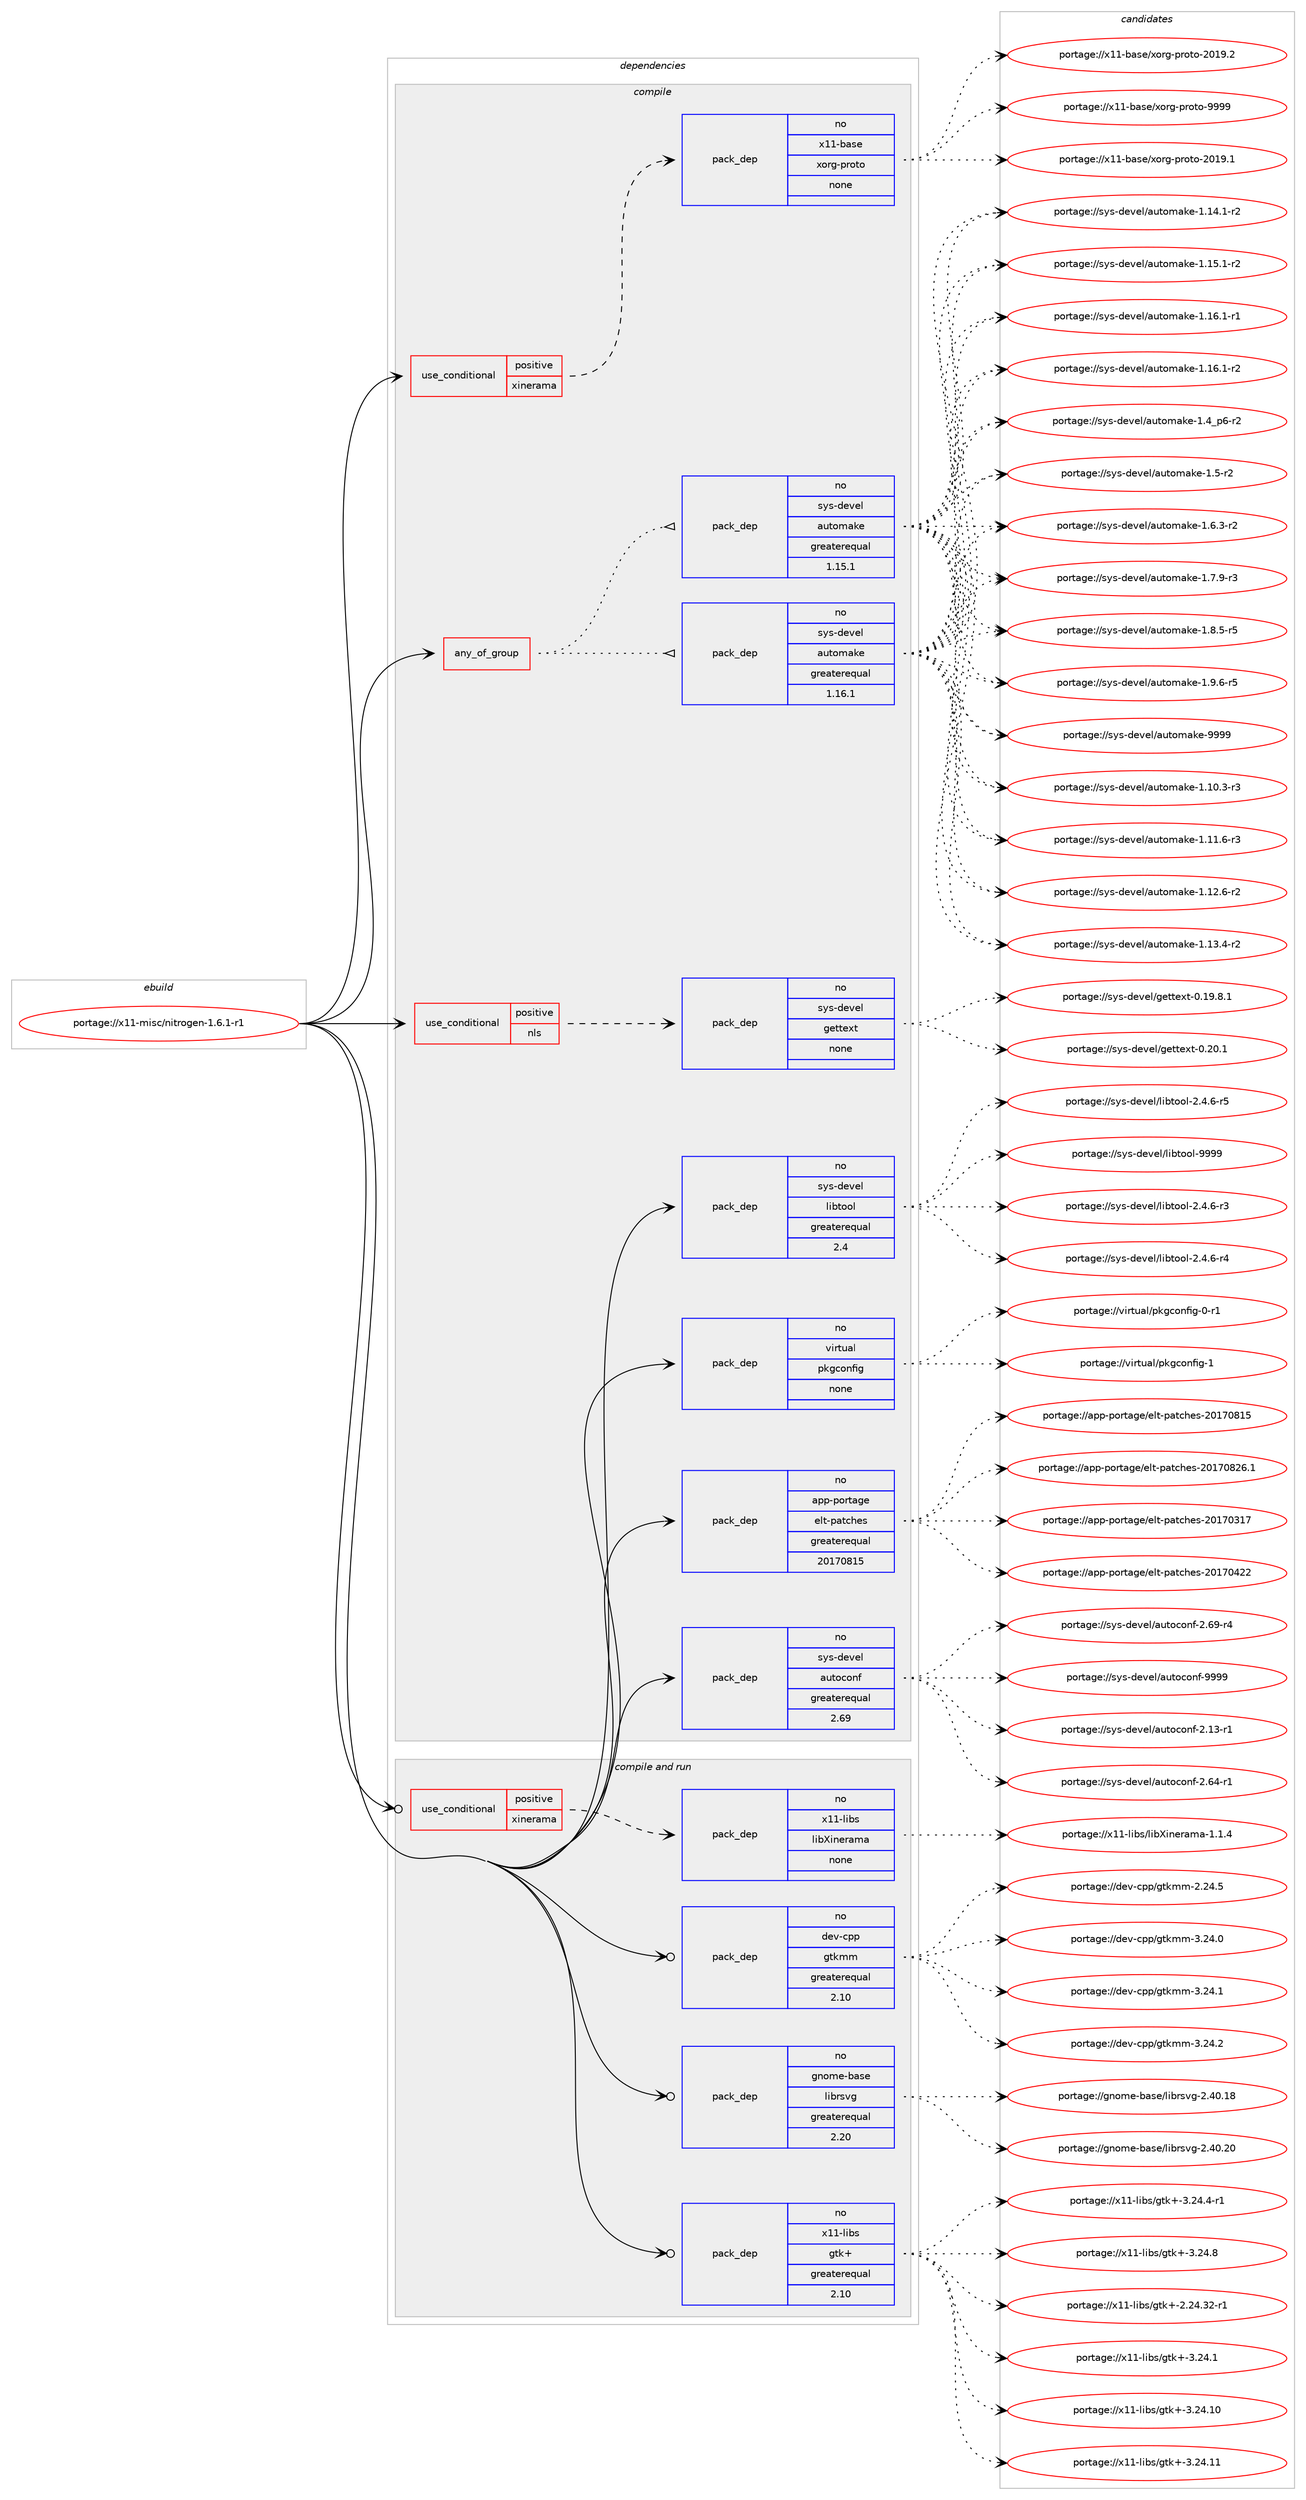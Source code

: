 digraph prolog {

# *************
# Graph options
# *************

newrank=true;
concentrate=true;
compound=true;
graph [rankdir=LR,fontname=Helvetica,fontsize=10,ranksep=1.5];#, ranksep=2.5, nodesep=0.2];
edge  [arrowhead=vee];
node  [fontname=Helvetica,fontsize=10];

# **********
# The ebuild
# **********

subgraph cluster_leftcol {
color=gray;
rank=same;
label=<<i>ebuild</i>>;
id [label="portage://x11-misc/nitrogen-1.6.1-r1", color=red, width=4, href="../x11-misc/nitrogen-1.6.1-r1.svg"];
}

# ****************
# The dependencies
# ****************

subgraph cluster_midcol {
color=gray;
label=<<i>dependencies</i>>;
subgraph cluster_compile {
fillcolor="#eeeeee";
style=filled;
label=<<i>compile</i>>;
subgraph any7877 {
dependency453195 [label=<<TABLE BORDER="0" CELLBORDER="1" CELLSPACING="0" CELLPADDING="4"><TR><TD CELLPADDING="10">any_of_group</TD></TR></TABLE>>, shape=none, color=red];subgraph pack336601 {
dependency453196 [label=<<TABLE BORDER="0" CELLBORDER="1" CELLSPACING="0" CELLPADDING="4" WIDTH="220"><TR><TD ROWSPAN="6" CELLPADDING="30">pack_dep</TD></TR><TR><TD WIDTH="110">no</TD></TR><TR><TD>sys-devel</TD></TR><TR><TD>automake</TD></TR><TR><TD>greaterequal</TD></TR><TR><TD>1.16.1</TD></TR></TABLE>>, shape=none, color=blue];
}
dependency453195:e -> dependency453196:w [weight=20,style="dotted",arrowhead="oinv"];
subgraph pack336602 {
dependency453197 [label=<<TABLE BORDER="0" CELLBORDER="1" CELLSPACING="0" CELLPADDING="4" WIDTH="220"><TR><TD ROWSPAN="6" CELLPADDING="30">pack_dep</TD></TR><TR><TD WIDTH="110">no</TD></TR><TR><TD>sys-devel</TD></TR><TR><TD>automake</TD></TR><TR><TD>greaterequal</TD></TR><TR><TD>1.15.1</TD></TR></TABLE>>, shape=none, color=blue];
}
dependency453195:e -> dependency453197:w [weight=20,style="dotted",arrowhead="oinv"];
}
id:e -> dependency453195:w [weight=20,style="solid",arrowhead="vee"];
subgraph cond108428 {
dependency453198 [label=<<TABLE BORDER="0" CELLBORDER="1" CELLSPACING="0" CELLPADDING="4"><TR><TD ROWSPAN="3" CELLPADDING="10">use_conditional</TD></TR><TR><TD>positive</TD></TR><TR><TD>nls</TD></TR></TABLE>>, shape=none, color=red];
subgraph pack336603 {
dependency453199 [label=<<TABLE BORDER="0" CELLBORDER="1" CELLSPACING="0" CELLPADDING="4" WIDTH="220"><TR><TD ROWSPAN="6" CELLPADDING="30">pack_dep</TD></TR><TR><TD WIDTH="110">no</TD></TR><TR><TD>sys-devel</TD></TR><TR><TD>gettext</TD></TR><TR><TD>none</TD></TR><TR><TD></TD></TR></TABLE>>, shape=none, color=blue];
}
dependency453198:e -> dependency453199:w [weight=20,style="dashed",arrowhead="vee"];
}
id:e -> dependency453198:w [weight=20,style="solid",arrowhead="vee"];
subgraph cond108429 {
dependency453200 [label=<<TABLE BORDER="0" CELLBORDER="1" CELLSPACING="0" CELLPADDING="4"><TR><TD ROWSPAN="3" CELLPADDING="10">use_conditional</TD></TR><TR><TD>positive</TD></TR><TR><TD>xinerama</TD></TR></TABLE>>, shape=none, color=red];
subgraph pack336604 {
dependency453201 [label=<<TABLE BORDER="0" CELLBORDER="1" CELLSPACING="0" CELLPADDING="4" WIDTH="220"><TR><TD ROWSPAN="6" CELLPADDING="30">pack_dep</TD></TR><TR><TD WIDTH="110">no</TD></TR><TR><TD>x11-base</TD></TR><TR><TD>xorg-proto</TD></TR><TR><TD>none</TD></TR><TR><TD></TD></TR></TABLE>>, shape=none, color=blue];
}
dependency453200:e -> dependency453201:w [weight=20,style="dashed",arrowhead="vee"];
}
id:e -> dependency453200:w [weight=20,style="solid",arrowhead="vee"];
subgraph pack336605 {
dependency453202 [label=<<TABLE BORDER="0" CELLBORDER="1" CELLSPACING="0" CELLPADDING="4" WIDTH="220"><TR><TD ROWSPAN="6" CELLPADDING="30">pack_dep</TD></TR><TR><TD WIDTH="110">no</TD></TR><TR><TD>app-portage</TD></TR><TR><TD>elt-patches</TD></TR><TR><TD>greaterequal</TD></TR><TR><TD>20170815</TD></TR></TABLE>>, shape=none, color=blue];
}
id:e -> dependency453202:w [weight=20,style="solid",arrowhead="vee"];
subgraph pack336606 {
dependency453203 [label=<<TABLE BORDER="0" CELLBORDER="1" CELLSPACING="0" CELLPADDING="4" WIDTH="220"><TR><TD ROWSPAN="6" CELLPADDING="30">pack_dep</TD></TR><TR><TD WIDTH="110">no</TD></TR><TR><TD>sys-devel</TD></TR><TR><TD>autoconf</TD></TR><TR><TD>greaterequal</TD></TR><TR><TD>2.69</TD></TR></TABLE>>, shape=none, color=blue];
}
id:e -> dependency453203:w [weight=20,style="solid",arrowhead="vee"];
subgraph pack336607 {
dependency453204 [label=<<TABLE BORDER="0" CELLBORDER="1" CELLSPACING="0" CELLPADDING="4" WIDTH="220"><TR><TD ROWSPAN="6" CELLPADDING="30">pack_dep</TD></TR><TR><TD WIDTH="110">no</TD></TR><TR><TD>sys-devel</TD></TR><TR><TD>libtool</TD></TR><TR><TD>greaterequal</TD></TR><TR><TD>2.4</TD></TR></TABLE>>, shape=none, color=blue];
}
id:e -> dependency453204:w [weight=20,style="solid",arrowhead="vee"];
subgraph pack336608 {
dependency453205 [label=<<TABLE BORDER="0" CELLBORDER="1" CELLSPACING="0" CELLPADDING="4" WIDTH="220"><TR><TD ROWSPAN="6" CELLPADDING="30">pack_dep</TD></TR><TR><TD WIDTH="110">no</TD></TR><TR><TD>virtual</TD></TR><TR><TD>pkgconfig</TD></TR><TR><TD>none</TD></TR><TR><TD></TD></TR></TABLE>>, shape=none, color=blue];
}
id:e -> dependency453205:w [weight=20,style="solid",arrowhead="vee"];
}
subgraph cluster_compileandrun {
fillcolor="#eeeeee";
style=filled;
label=<<i>compile and run</i>>;
subgraph cond108430 {
dependency453206 [label=<<TABLE BORDER="0" CELLBORDER="1" CELLSPACING="0" CELLPADDING="4"><TR><TD ROWSPAN="3" CELLPADDING="10">use_conditional</TD></TR><TR><TD>positive</TD></TR><TR><TD>xinerama</TD></TR></TABLE>>, shape=none, color=red];
subgraph pack336609 {
dependency453207 [label=<<TABLE BORDER="0" CELLBORDER="1" CELLSPACING="0" CELLPADDING="4" WIDTH="220"><TR><TD ROWSPAN="6" CELLPADDING="30">pack_dep</TD></TR><TR><TD WIDTH="110">no</TD></TR><TR><TD>x11-libs</TD></TR><TR><TD>libXinerama</TD></TR><TR><TD>none</TD></TR><TR><TD></TD></TR></TABLE>>, shape=none, color=blue];
}
dependency453206:e -> dependency453207:w [weight=20,style="dashed",arrowhead="vee"];
}
id:e -> dependency453206:w [weight=20,style="solid",arrowhead="odotvee"];
subgraph pack336610 {
dependency453208 [label=<<TABLE BORDER="0" CELLBORDER="1" CELLSPACING="0" CELLPADDING="4" WIDTH="220"><TR><TD ROWSPAN="6" CELLPADDING="30">pack_dep</TD></TR><TR><TD WIDTH="110">no</TD></TR><TR><TD>dev-cpp</TD></TR><TR><TD>gtkmm</TD></TR><TR><TD>greaterequal</TD></TR><TR><TD>2.10</TD></TR></TABLE>>, shape=none, color=blue];
}
id:e -> dependency453208:w [weight=20,style="solid",arrowhead="odotvee"];
subgraph pack336611 {
dependency453209 [label=<<TABLE BORDER="0" CELLBORDER="1" CELLSPACING="0" CELLPADDING="4" WIDTH="220"><TR><TD ROWSPAN="6" CELLPADDING="30">pack_dep</TD></TR><TR><TD WIDTH="110">no</TD></TR><TR><TD>gnome-base</TD></TR><TR><TD>librsvg</TD></TR><TR><TD>greaterequal</TD></TR><TR><TD>2.20</TD></TR></TABLE>>, shape=none, color=blue];
}
id:e -> dependency453209:w [weight=20,style="solid",arrowhead="odotvee"];
subgraph pack336612 {
dependency453210 [label=<<TABLE BORDER="0" CELLBORDER="1" CELLSPACING="0" CELLPADDING="4" WIDTH="220"><TR><TD ROWSPAN="6" CELLPADDING="30">pack_dep</TD></TR><TR><TD WIDTH="110">no</TD></TR><TR><TD>x11-libs</TD></TR><TR><TD>gtk+</TD></TR><TR><TD>greaterequal</TD></TR><TR><TD>2.10</TD></TR></TABLE>>, shape=none, color=blue];
}
id:e -> dependency453210:w [weight=20,style="solid",arrowhead="odotvee"];
}
subgraph cluster_run {
fillcolor="#eeeeee";
style=filled;
label=<<i>run</i>>;
}
}

# **************
# The candidates
# **************

subgraph cluster_choices {
rank=same;
color=gray;
label=<<i>candidates</i>>;

subgraph choice336601 {
color=black;
nodesep=1;
choiceportage11512111545100101118101108479711711611110997107101454946494846514511451 [label="portage://sys-devel/automake-1.10.3-r3", color=red, width=4,href="../sys-devel/automake-1.10.3-r3.svg"];
choiceportage11512111545100101118101108479711711611110997107101454946494946544511451 [label="portage://sys-devel/automake-1.11.6-r3", color=red, width=4,href="../sys-devel/automake-1.11.6-r3.svg"];
choiceportage11512111545100101118101108479711711611110997107101454946495046544511450 [label="portage://sys-devel/automake-1.12.6-r2", color=red, width=4,href="../sys-devel/automake-1.12.6-r2.svg"];
choiceportage11512111545100101118101108479711711611110997107101454946495146524511450 [label="portage://sys-devel/automake-1.13.4-r2", color=red, width=4,href="../sys-devel/automake-1.13.4-r2.svg"];
choiceportage11512111545100101118101108479711711611110997107101454946495246494511450 [label="portage://sys-devel/automake-1.14.1-r2", color=red, width=4,href="../sys-devel/automake-1.14.1-r2.svg"];
choiceportage11512111545100101118101108479711711611110997107101454946495346494511450 [label="portage://sys-devel/automake-1.15.1-r2", color=red, width=4,href="../sys-devel/automake-1.15.1-r2.svg"];
choiceportage11512111545100101118101108479711711611110997107101454946495446494511449 [label="portage://sys-devel/automake-1.16.1-r1", color=red, width=4,href="../sys-devel/automake-1.16.1-r1.svg"];
choiceportage11512111545100101118101108479711711611110997107101454946495446494511450 [label="portage://sys-devel/automake-1.16.1-r2", color=red, width=4,href="../sys-devel/automake-1.16.1-r2.svg"];
choiceportage115121115451001011181011084797117116111109971071014549465295112544511450 [label="portage://sys-devel/automake-1.4_p6-r2", color=red, width=4,href="../sys-devel/automake-1.4_p6-r2.svg"];
choiceportage11512111545100101118101108479711711611110997107101454946534511450 [label="portage://sys-devel/automake-1.5-r2", color=red, width=4,href="../sys-devel/automake-1.5-r2.svg"];
choiceportage115121115451001011181011084797117116111109971071014549465446514511450 [label="portage://sys-devel/automake-1.6.3-r2", color=red, width=4,href="../sys-devel/automake-1.6.3-r2.svg"];
choiceportage115121115451001011181011084797117116111109971071014549465546574511451 [label="portage://sys-devel/automake-1.7.9-r3", color=red, width=4,href="../sys-devel/automake-1.7.9-r3.svg"];
choiceportage115121115451001011181011084797117116111109971071014549465646534511453 [label="portage://sys-devel/automake-1.8.5-r5", color=red, width=4,href="../sys-devel/automake-1.8.5-r5.svg"];
choiceportage115121115451001011181011084797117116111109971071014549465746544511453 [label="portage://sys-devel/automake-1.9.6-r5", color=red, width=4,href="../sys-devel/automake-1.9.6-r5.svg"];
choiceportage115121115451001011181011084797117116111109971071014557575757 [label="portage://sys-devel/automake-9999", color=red, width=4,href="../sys-devel/automake-9999.svg"];
dependency453196:e -> choiceportage11512111545100101118101108479711711611110997107101454946494846514511451:w [style=dotted,weight="100"];
dependency453196:e -> choiceportage11512111545100101118101108479711711611110997107101454946494946544511451:w [style=dotted,weight="100"];
dependency453196:e -> choiceportage11512111545100101118101108479711711611110997107101454946495046544511450:w [style=dotted,weight="100"];
dependency453196:e -> choiceportage11512111545100101118101108479711711611110997107101454946495146524511450:w [style=dotted,weight="100"];
dependency453196:e -> choiceportage11512111545100101118101108479711711611110997107101454946495246494511450:w [style=dotted,weight="100"];
dependency453196:e -> choiceportage11512111545100101118101108479711711611110997107101454946495346494511450:w [style=dotted,weight="100"];
dependency453196:e -> choiceportage11512111545100101118101108479711711611110997107101454946495446494511449:w [style=dotted,weight="100"];
dependency453196:e -> choiceportage11512111545100101118101108479711711611110997107101454946495446494511450:w [style=dotted,weight="100"];
dependency453196:e -> choiceportage115121115451001011181011084797117116111109971071014549465295112544511450:w [style=dotted,weight="100"];
dependency453196:e -> choiceportage11512111545100101118101108479711711611110997107101454946534511450:w [style=dotted,weight="100"];
dependency453196:e -> choiceportage115121115451001011181011084797117116111109971071014549465446514511450:w [style=dotted,weight="100"];
dependency453196:e -> choiceportage115121115451001011181011084797117116111109971071014549465546574511451:w [style=dotted,weight="100"];
dependency453196:e -> choiceportage115121115451001011181011084797117116111109971071014549465646534511453:w [style=dotted,weight="100"];
dependency453196:e -> choiceportage115121115451001011181011084797117116111109971071014549465746544511453:w [style=dotted,weight="100"];
dependency453196:e -> choiceportage115121115451001011181011084797117116111109971071014557575757:w [style=dotted,weight="100"];
}
subgraph choice336602 {
color=black;
nodesep=1;
choiceportage11512111545100101118101108479711711611110997107101454946494846514511451 [label="portage://sys-devel/automake-1.10.3-r3", color=red, width=4,href="../sys-devel/automake-1.10.3-r3.svg"];
choiceportage11512111545100101118101108479711711611110997107101454946494946544511451 [label="portage://sys-devel/automake-1.11.6-r3", color=red, width=4,href="../sys-devel/automake-1.11.6-r3.svg"];
choiceportage11512111545100101118101108479711711611110997107101454946495046544511450 [label="portage://sys-devel/automake-1.12.6-r2", color=red, width=4,href="../sys-devel/automake-1.12.6-r2.svg"];
choiceportage11512111545100101118101108479711711611110997107101454946495146524511450 [label="portage://sys-devel/automake-1.13.4-r2", color=red, width=4,href="../sys-devel/automake-1.13.4-r2.svg"];
choiceportage11512111545100101118101108479711711611110997107101454946495246494511450 [label="portage://sys-devel/automake-1.14.1-r2", color=red, width=4,href="../sys-devel/automake-1.14.1-r2.svg"];
choiceportage11512111545100101118101108479711711611110997107101454946495346494511450 [label="portage://sys-devel/automake-1.15.1-r2", color=red, width=4,href="../sys-devel/automake-1.15.1-r2.svg"];
choiceportage11512111545100101118101108479711711611110997107101454946495446494511449 [label="portage://sys-devel/automake-1.16.1-r1", color=red, width=4,href="../sys-devel/automake-1.16.1-r1.svg"];
choiceportage11512111545100101118101108479711711611110997107101454946495446494511450 [label="portage://sys-devel/automake-1.16.1-r2", color=red, width=4,href="../sys-devel/automake-1.16.1-r2.svg"];
choiceportage115121115451001011181011084797117116111109971071014549465295112544511450 [label="portage://sys-devel/automake-1.4_p6-r2", color=red, width=4,href="../sys-devel/automake-1.4_p6-r2.svg"];
choiceportage11512111545100101118101108479711711611110997107101454946534511450 [label="portage://sys-devel/automake-1.5-r2", color=red, width=4,href="../sys-devel/automake-1.5-r2.svg"];
choiceportage115121115451001011181011084797117116111109971071014549465446514511450 [label="portage://sys-devel/automake-1.6.3-r2", color=red, width=4,href="../sys-devel/automake-1.6.3-r2.svg"];
choiceportage115121115451001011181011084797117116111109971071014549465546574511451 [label="portage://sys-devel/automake-1.7.9-r3", color=red, width=4,href="../sys-devel/automake-1.7.9-r3.svg"];
choiceportage115121115451001011181011084797117116111109971071014549465646534511453 [label="portage://sys-devel/automake-1.8.5-r5", color=red, width=4,href="../sys-devel/automake-1.8.5-r5.svg"];
choiceportage115121115451001011181011084797117116111109971071014549465746544511453 [label="portage://sys-devel/automake-1.9.6-r5", color=red, width=4,href="../sys-devel/automake-1.9.6-r5.svg"];
choiceportage115121115451001011181011084797117116111109971071014557575757 [label="portage://sys-devel/automake-9999", color=red, width=4,href="../sys-devel/automake-9999.svg"];
dependency453197:e -> choiceportage11512111545100101118101108479711711611110997107101454946494846514511451:w [style=dotted,weight="100"];
dependency453197:e -> choiceportage11512111545100101118101108479711711611110997107101454946494946544511451:w [style=dotted,weight="100"];
dependency453197:e -> choiceportage11512111545100101118101108479711711611110997107101454946495046544511450:w [style=dotted,weight="100"];
dependency453197:e -> choiceportage11512111545100101118101108479711711611110997107101454946495146524511450:w [style=dotted,weight="100"];
dependency453197:e -> choiceportage11512111545100101118101108479711711611110997107101454946495246494511450:w [style=dotted,weight="100"];
dependency453197:e -> choiceportage11512111545100101118101108479711711611110997107101454946495346494511450:w [style=dotted,weight="100"];
dependency453197:e -> choiceportage11512111545100101118101108479711711611110997107101454946495446494511449:w [style=dotted,weight="100"];
dependency453197:e -> choiceportage11512111545100101118101108479711711611110997107101454946495446494511450:w [style=dotted,weight="100"];
dependency453197:e -> choiceportage115121115451001011181011084797117116111109971071014549465295112544511450:w [style=dotted,weight="100"];
dependency453197:e -> choiceportage11512111545100101118101108479711711611110997107101454946534511450:w [style=dotted,weight="100"];
dependency453197:e -> choiceportage115121115451001011181011084797117116111109971071014549465446514511450:w [style=dotted,weight="100"];
dependency453197:e -> choiceportage115121115451001011181011084797117116111109971071014549465546574511451:w [style=dotted,weight="100"];
dependency453197:e -> choiceportage115121115451001011181011084797117116111109971071014549465646534511453:w [style=dotted,weight="100"];
dependency453197:e -> choiceportage115121115451001011181011084797117116111109971071014549465746544511453:w [style=dotted,weight="100"];
dependency453197:e -> choiceportage115121115451001011181011084797117116111109971071014557575757:w [style=dotted,weight="100"];
}
subgraph choice336603 {
color=black;
nodesep=1;
choiceportage1151211154510010111810110847103101116116101120116454846495746564649 [label="portage://sys-devel/gettext-0.19.8.1", color=red, width=4,href="../sys-devel/gettext-0.19.8.1.svg"];
choiceportage115121115451001011181011084710310111611610112011645484650484649 [label="portage://sys-devel/gettext-0.20.1", color=red, width=4,href="../sys-devel/gettext-0.20.1.svg"];
dependency453199:e -> choiceportage1151211154510010111810110847103101116116101120116454846495746564649:w [style=dotted,weight="100"];
dependency453199:e -> choiceportage115121115451001011181011084710310111611610112011645484650484649:w [style=dotted,weight="100"];
}
subgraph choice336604 {
color=black;
nodesep=1;
choiceportage1204949459897115101471201111141034511211411111611145504849574649 [label="portage://x11-base/xorg-proto-2019.1", color=red, width=4,href="../x11-base/xorg-proto-2019.1.svg"];
choiceportage1204949459897115101471201111141034511211411111611145504849574650 [label="portage://x11-base/xorg-proto-2019.2", color=red, width=4,href="../x11-base/xorg-proto-2019.2.svg"];
choiceportage120494945989711510147120111114103451121141111161114557575757 [label="portage://x11-base/xorg-proto-9999", color=red, width=4,href="../x11-base/xorg-proto-9999.svg"];
dependency453201:e -> choiceportage1204949459897115101471201111141034511211411111611145504849574649:w [style=dotted,weight="100"];
dependency453201:e -> choiceportage1204949459897115101471201111141034511211411111611145504849574650:w [style=dotted,weight="100"];
dependency453201:e -> choiceportage120494945989711510147120111114103451121141111161114557575757:w [style=dotted,weight="100"];
}
subgraph choice336605 {
color=black;
nodesep=1;
choiceportage97112112451121111141169710310147101108116451129711699104101115455048495548514955 [label="portage://app-portage/elt-patches-20170317", color=red, width=4,href="../app-portage/elt-patches-20170317.svg"];
choiceportage97112112451121111141169710310147101108116451129711699104101115455048495548525050 [label="portage://app-portage/elt-patches-20170422", color=red, width=4,href="../app-portage/elt-patches-20170422.svg"];
choiceportage97112112451121111141169710310147101108116451129711699104101115455048495548564953 [label="portage://app-portage/elt-patches-20170815", color=red, width=4,href="../app-portage/elt-patches-20170815.svg"];
choiceportage971121124511211111411697103101471011081164511297116991041011154550484955485650544649 [label="portage://app-portage/elt-patches-20170826.1", color=red, width=4,href="../app-portage/elt-patches-20170826.1.svg"];
dependency453202:e -> choiceportage97112112451121111141169710310147101108116451129711699104101115455048495548514955:w [style=dotted,weight="100"];
dependency453202:e -> choiceportage97112112451121111141169710310147101108116451129711699104101115455048495548525050:w [style=dotted,weight="100"];
dependency453202:e -> choiceportage97112112451121111141169710310147101108116451129711699104101115455048495548564953:w [style=dotted,weight="100"];
dependency453202:e -> choiceportage971121124511211111411697103101471011081164511297116991041011154550484955485650544649:w [style=dotted,weight="100"];
}
subgraph choice336606 {
color=black;
nodesep=1;
choiceportage1151211154510010111810110847971171161119911111010245504649514511449 [label="portage://sys-devel/autoconf-2.13-r1", color=red, width=4,href="../sys-devel/autoconf-2.13-r1.svg"];
choiceportage1151211154510010111810110847971171161119911111010245504654524511449 [label="portage://sys-devel/autoconf-2.64-r1", color=red, width=4,href="../sys-devel/autoconf-2.64-r1.svg"];
choiceportage1151211154510010111810110847971171161119911111010245504654574511452 [label="portage://sys-devel/autoconf-2.69-r4", color=red, width=4,href="../sys-devel/autoconf-2.69-r4.svg"];
choiceportage115121115451001011181011084797117116111991111101024557575757 [label="portage://sys-devel/autoconf-9999", color=red, width=4,href="../sys-devel/autoconf-9999.svg"];
dependency453203:e -> choiceportage1151211154510010111810110847971171161119911111010245504649514511449:w [style=dotted,weight="100"];
dependency453203:e -> choiceportage1151211154510010111810110847971171161119911111010245504654524511449:w [style=dotted,weight="100"];
dependency453203:e -> choiceportage1151211154510010111810110847971171161119911111010245504654574511452:w [style=dotted,weight="100"];
dependency453203:e -> choiceportage115121115451001011181011084797117116111991111101024557575757:w [style=dotted,weight="100"];
}
subgraph choice336607 {
color=black;
nodesep=1;
choiceportage1151211154510010111810110847108105981161111111084550465246544511451 [label="portage://sys-devel/libtool-2.4.6-r3", color=red, width=4,href="../sys-devel/libtool-2.4.6-r3.svg"];
choiceportage1151211154510010111810110847108105981161111111084550465246544511452 [label="portage://sys-devel/libtool-2.4.6-r4", color=red, width=4,href="../sys-devel/libtool-2.4.6-r4.svg"];
choiceportage1151211154510010111810110847108105981161111111084550465246544511453 [label="portage://sys-devel/libtool-2.4.6-r5", color=red, width=4,href="../sys-devel/libtool-2.4.6-r5.svg"];
choiceportage1151211154510010111810110847108105981161111111084557575757 [label="portage://sys-devel/libtool-9999", color=red, width=4,href="../sys-devel/libtool-9999.svg"];
dependency453204:e -> choiceportage1151211154510010111810110847108105981161111111084550465246544511451:w [style=dotted,weight="100"];
dependency453204:e -> choiceportage1151211154510010111810110847108105981161111111084550465246544511452:w [style=dotted,weight="100"];
dependency453204:e -> choiceportage1151211154510010111810110847108105981161111111084550465246544511453:w [style=dotted,weight="100"];
dependency453204:e -> choiceportage1151211154510010111810110847108105981161111111084557575757:w [style=dotted,weight="100"];
}
subgraph choice336608 {
color=black;
nodesep=1;
choiceportage11810511411611797108471121071039911111010210510345484511449 [label="portage://virtual/pkgconfig-0-r1", color=red, width=4,href="../virtual/pkgconfig-0-r1.svg"];
choiceportage1181051141161179710847112107103991111101021051034549 [label="portage://virtual/pkgconfig-1", color=red, width=4,href="../virtual/pkgconfig-1.svg"];
dependency453205:e -> choiceportage11810511411611797108471121071039911111010210510345484511449:w [style=dotted,weight="100"];
dependency453205:e -> choiceportage1181051141161179710847112107103991111101021051034549:w [style=dotted,weight="100"];
}
subgraph choice336609 {
color=black;
nodesep=1;
choiceportage120494945108105981154710810598881051101011149710997454946494652 [label="portage://x11-libs/libXinerama-1.1.4", color=red, width=4,href="../x11-libs/libXinerama-1.1.4.svg"];
dependency453207:e -> choiceportage120494945108105981154710810598881051101011149710997454946494652:w [style=dotted,weight="100"];
}
subgraph choice336610 {
color=black;
nodesep=1;
choiceportage10010111845991121124710311610710910945504650524653 [label="portage://dev-cpp/gtkmm-2.24.5", color=red, width=4,href="../dev-cpp/gtkmm-2.24.5.svg"];
choiceportage10010111845991121124710311610710910945514650524648 [label="portage://dev-cpp/gtkmm-3.24.0", color=red, width=4,href="../dev-cpp/gtkmm-3.24.0.svg"];
choiceportage10010111845991121124710311610710910945514650524649 [label="portage://dev-cpp/gtkmm-3.24.1", color=red, width=4,href="../dev-cpp/gtkmm-3.24.1.svg"];
choiceportage10010111845991121124710311610710910945514650524650 [label="portage://dev-cpp/gtkmm-3.24.2", color=red, width=4,href="../dev-cpp/gtkmm-3.24.2.svg"];
dependency453208:e -> choiceportage10010111845991121124710311610710910945504650524653:w [style=dotted,weight="100"];
dependency453208:e -> choiceportage10010111845991121124710311610710910945514650524648:w [style=dotted,weight="100"];
dependency453208:e -> choiceportage10010111845991121124710311610710910945514650524649:w [style=dotted,weight="100"];
dependency453208:e -> choiceportage10010111845991121124710311610710910945514650524650:w [style=dotted,weight="100"];
}
subgraph choice336611 {
color=black;
nodesep=1;
choiceportage10311011110910145989711510147108105981141151181034550465248464956 [label="portage://gnome-base/librsvg-2.40.18", color=red, width=4,href="../gnome-base/librsvg-2.40.18.svg"];
choiceportage10311011110910145989711510147108105981141151181034550465248465048 [label="portage://gnome-base/librsvg-2.40.20", color=red, width=4,href="../gnome-base/librsvg-2.40.20.svg"];
dependency453209:e -> choiceportage10311011110910145989711510147108105981141151181034550465248464956:w [style=dotted,weight="100"];
dependency453209:e -> choiceportage10311011110910145989711510147108105981141151181034550465248465048:w [style=dotted,weight="100"];
}
subgraph choice336612 {
color=black;
nodesep=1;
choiceportage12049494510810598115471031161074345504650524651504511449 [label="portage://x11-libs/gtk+-2.24.32-r1", color=red, width=4,href="../x11-libs/gtk+-2.24.32-r1.svg"];
choiceportage12049494510810598115471031161074345514650524649 [label="portage://x11-libs/gtk+-3.24.1", color=red, width=4,href="../x11-libs/gtk+-3.24.1.svg"];
choiceportage1204949451081059811547103116107434551465052464948 [label="portage://x11-libs/gtk+-3.24.10", color=red, width=4,href="../x11-libs/gtk+-3.24.10.svg"];
choiceportage1204949451081059811547103116107434551465052464949 [label="portage://x11-libs/gtk+-3.24.11", color=red, width=4,href="../x11-libs/gtk+-3.24.11.svg"];
choiceportage120494945108105981154710311610743455146505246524511449 [label="portage://x11-libs/gtk+-3.24.4-r1", color=red, width=4,href="../x11-libs/gtk+-3.24.4-r1.svg"];
choiceportage12049494510810598115471031161074345514650524656 [label="portage://x11-libs/gtk+-3.24.8", color=red, width=4,href="../x11-libs/gtk+-3.24.8.svg"];
dependency453210:e -> choiceportage12049494510810598115471031161074345504650524651504511449:w [style=dotted,weight="100"];
dependency453210:e -> choiceportage12049494510810598115471031161074345514650524649:w [style=dotted,weight="100"];
dependency453210:e -> choiceportage1204949451081059811547103116107434551465052464948:w [style=dotted,weight="100"];
dependency453210:e -> choiceportage1204949451081059811547103116107434551465052464949:w [style=dotted,weight="100"];
dependency453210:e -> choiceportage120494945108105981154710311610743455146505246524511449:w [style=dotted,weight="100"];
dependency453210:e -> choiceportage12049494510810598115471031161074345514650524656:w [style=dotted,weight="100"];
}
}

}
